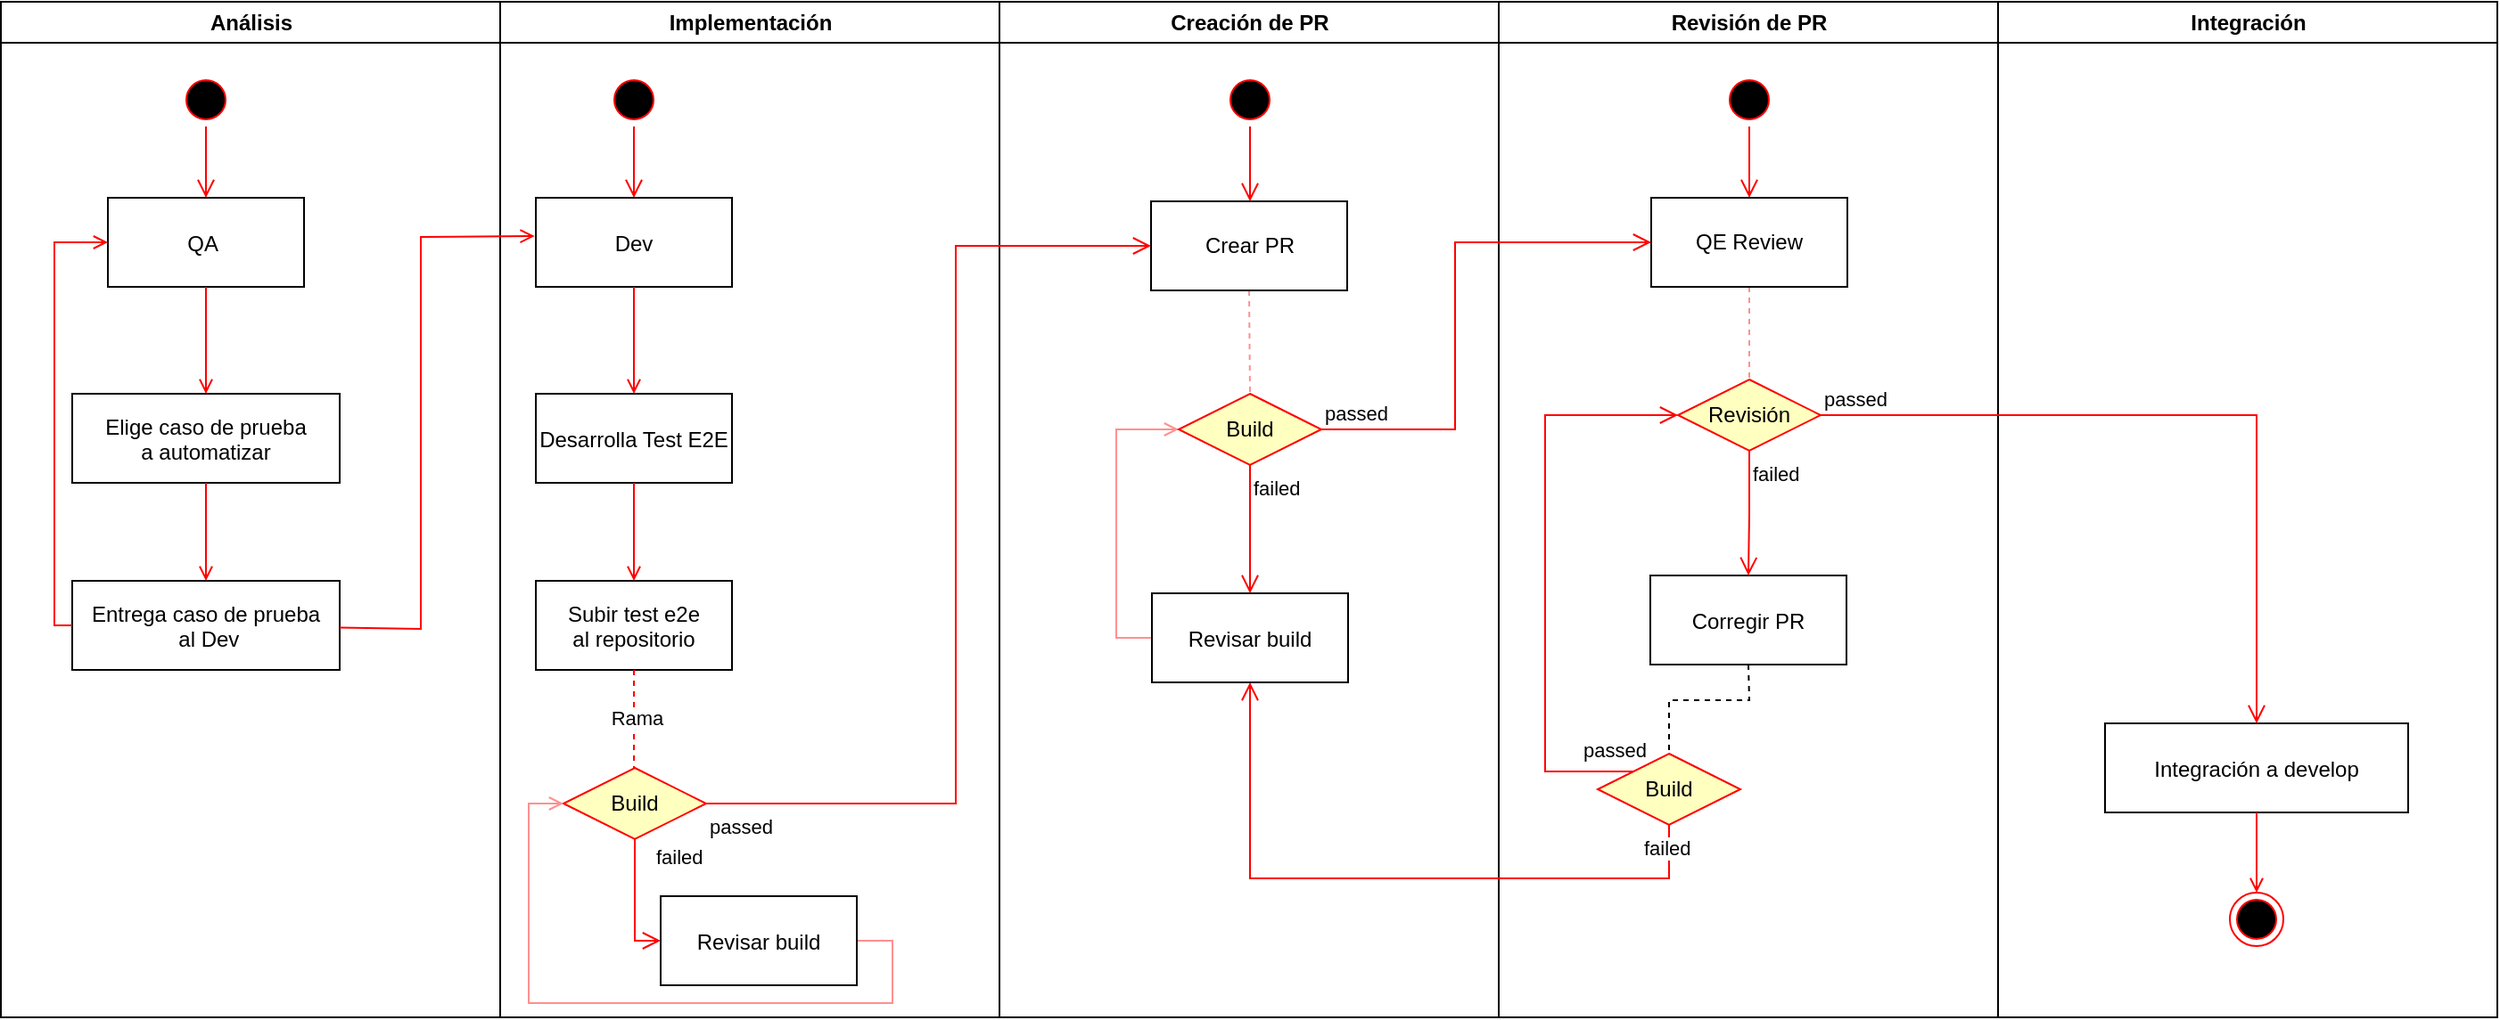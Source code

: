 <mxfile version="26.2.10">
  <diagram name="Page-1" id="e7e014a7-5840-1c2e-5031-d8a46d1fe8dd">
    <mxGraphModel dx="703" dy="417" grid="1" gridSize="10" guides="1" tooltips="1" connect="1" arrows="1" fold="1" page="1" pageScale="1" pageWidth="1169" pageHeight="826" background="none" math="0" shadow="0">
      <root>
        <mxCell id="0" />
        <mxCell id="1" parent="0" />
        <mxCell id="2" value="Análisis" style="swimlane;whiteSpace=wrap" parent="1" vertex="1">
          <mxGeometry x="164.5" y="128" width="280" height="570" as="geometry" />
        </mxCell>
        <mxCell id="5" value="" style="ellipse;shape=startState;fillColor=#000000;strokeColor=#ff0000;" parent="2" vertex="1">
          <mxGeometry x="100" y="40" width="30" height="30" as="geometry" />
        </mxCell>
        <mxCell id="6" value="" style="edgeStyle=elbowEdgeStyle;elbow=horizontal;verticalAlign=bottom;endArrow=open;endSize=8;strokeColor=#FF0000;endFill=1;rounded=0" parent="2" source="5" target="7" edge="1">
          <mxGeometry x="100" y="40" as="geometry">
            <mxPoint x="115" y="110" as="targetPoint" />
          </mxGeometry>
        </mxCell>
        <mxCell id="7" value="QA " style="" parent="2" vertex="1">
          <mxGeometry x="60" y="110" width="110" height="50" as="geometry" />
        </mxCell>
        <mxCell id="8" value="Elige caso de prueba&#xa;a automatizar" style="" parent="2" vertex="1">
          <mxGeometry x="40" y="220" width="150" height="50" as="geometry" />
        </mxCell>
        <mxCell id="9" value="" style="endArrow=open;strokeColor=#FF0000;endFill=1;rounded=0" parent="2" source="7" target="8" edge="1">
          <mxGeometry relative="1" as="geometry" />
        </mxCell>
        <mxCell id="10" value="Entrega caso de prueba&#xa; al Dev" style="" parent="2" vertex="1">
          <mxGeometry x="40" y="325" width="150" height="50" as="geometry" />
        </mxCell>
        <mxCell id="11" value="" style="endArrow=open;strokeColor=#FF0000;endFill=1;rounded=0" parent="2" source="8" target="10" edge="1">
          <mxGeometry relative="1" as="geometry" />
        </mxCell>
        <mxCell id="12" value="" style="edgeStyle=elbowEdgeStyle;elbow=horizontal;strokeColor=#FF0000;endArrow=open;endFill=1;rounded=0" parent="2" source="10" target="7" edge="1">
          <mxGeometry width="100" height="100" relative="1" as="geometry">
            <mxPoint x="160" y="290" as="sourcePoint" />
            <mxPoint x="260" y="190" as="targetPoint" />
            <Array as="points">
              <mxPoint x="30" y="250" />
            </Array>
          </mxGeometry>
        </mxCell>
        <mxCell id="3" value="Implementación" style="swimlane;whiteSpace=wrap" parent="1" vertex="1">
          <mxGeometry x="444.5" y="128" width="280" height="570" as="geometry" />
        </mxCell>
        <mxCell id="13" value="" style="ellipse;shape=startState;fillColor=#000000;strokeColor=#ff0000;" parent="3" vertex="1">
          <mxGeometry x="60" y="40" width="30" height="30" as="geometry" />
        </mxCell>
        <mxCell id="14" value="" style="edgeStyle=elbowEdgeStyle;elbow=horizontal;verticalAlign=bottom;endArrow=open;endSize=8;strokeColor=#FF0000;endFill=1;rounded=0" parent="3" source="13" target="15" edge="1">
          <mxGeometry x="40" y="20" as="geometry">
            <mxPoint x="55" y="90" as="targetPoint" />
          </mxGeometry>
        </mxCell>
        <mxCell id="15" value="Dev" style="" parent="3" vertex="1">
          <mxGeometry x="20" y="110" width="110" height="50" as="geometry" />
        </mxCell>
        <mxCell id="16" value="Desarrolla Test E2E" style="" parent="3" vertex="1">
          <mxGeometry x="20" y="220" width="110" height="50" as="geometry" />
        </mxCell>
        <mxCell id="17" value="" style="endArrow=open;strokeColor=#FF0000;endFill=1;rounded=0" parent="3" source="15" target="16" edge="1">
          <mxGeometry relative="1" as="geometry" />
        </mxCell>
        <mxCell id="18" value="Subir test e2e&#xa;al repositorio" style="" parent="3" vertex="1">
          <mxGeometry x="20" y="325" width="110" height="50" as="geometry" />
        </mxCell>
        <mxCell id="19" value="" style="endArrow=open;strokeColor=#FF0000;endFill=1;rounded=0" parent="3" source="16" target="18" edge="1">
          <mxGeometry relative="1" as="geometry" />
        </mxCell>
        <mxCell id="32" value="" style="endArrow=none;strokeColor=#FF0000;endFill=0;rounded=0;dashed=1;entryX=0.5;entryY=0;entryDx=0;entryDy=0;" parent="3" source="18" edge="1">
          <mxGeometry relative="1" as="geometry">
            <mxPoint x="75" y="432" as="targetPoint" />
          </mxGeometry>
        </mxCell>
        <mxCell id="yEFjHfxqGUTw6uSsKdyn-90" value="Rama" style="edgeLabel;html=1;align=center;verticalAlign=middle;resizable=0;points=[];" vertex="1" connectable="0" parent="32">
          <mxGeometry x="-0.044" y="1" relative="1" as="geometry">
            <mxPoint as="offset" />
          </mxGeometry>
        </mxCell>
        <mxCell id="yEFjHfxqGUTw6uSsKdyn-57" value="Build" style="rhombus;whiteSpace=wrap;html=1;fontColor=#000000;fillColor=#ffffc0;strokeColor=#ff0000;" vertex="1" parent="3">
          <mxGeometry x="35.5" y="430" width="80" height="40" as="geometry" />
        </mxCell>
        <mxCell id="yEFjHfxqGUTw6uSsKdyn-79" style="edgeStyle=orthogonalEdgeStyle;rounded=0;orthogonalLoop=1;jettySize=auto;html=1;exitX=1;exitY=0.5;exitDx=0;exitDy=0;entryX=0;entryY=0.5;entryDx=0;entryDy=0;endArrow=open;endFill=0;strokeColor=light-dark(#FF9090,#FF9090);" edge="1" parent="3" source="30" target="yEFjHfxqGUTw6uSsKdyn-57">
          <mxGeometry relative="1" as="geometry">
            <Array as="points">
              <mxPoint x="220" y="527" />
              <mxPoint x="220" y="562" />
              <mxPoint x="16" y="562" />
              <mxPoint x="16" y="450" />
            </Array>
          </mxGeometry>
        </mxCell>
        <mxCell id="30" value="Revisar build" style="" parent="3" vertex="1">
          <mxGeometry x="90" y="502" width="110" height="50" as="geometry" />
        </mxCell>
        <mxCell id="yEFjHfxqGUTw6uSsKdyn-58" value="failed" style="edgeStyle=orthogonalEdgeStyle;html=1;align=left;verticalAlign=bottom;endArrow=open;endSize=8;strokeColor=#ff0000;rounded=0;entryX=0;entryY=0.5;entryDx=0;entryDy=0;" edge="1" source="yEFjHfxqGUTw6uSsKdyn-57" parent="3" target="30">
          <mxGeometry x="-0.463" y="10" relative="1" as="geometry">
            <mxPoint x="65.5" y="542" as="targetPoint" />
            <Array as="points">
              <mxPoint x="76" y="527" />
            </Array>
            <mxPoint as="offset" />
          </mxGeometry>
        </mxCell>
        <mxCell id="4" value="Creación de PR" style="swimlane;whiteSpace=wrap" parent="1" vertex="1">
          <mxGeometry x="724.5" y="128" width="280" height="570" as="geometry" />
        </mxCell>
        <mxCell id="yEFjHfxqGUTw6uSsKdyn-77" style="edgeStyle=orthogonalEdgeStyle;rounded=0;orthogonalLoop=1;jettySize=auto;html=1;exitX=0;exitY=0.5;exitDx=0;exitDy=0;entryX=0;entryY=0.5;entryDx=0;entryDy=0;strokeColor=light-dark(#FF9090,#FF9090);endArrow=open;endFill=0;" edge="1" parent="4" source="33" target="yEFjHfxqGUTw6uSsKdyn-67">
          <mxGeometry relative="1" as="geometry" />
        </mxCell>
        <mxCell id="33" value="Revisar build" style="" parent="4" vertex="1">
          <mxGeometry x="85.5" y="332" width="110" height="50" as="geometry" />
        </mxCell>
        <mxCell id="yEFjHfxqGUTw6uSsKdyn-78" style="rounded=0;orthogonalLoop=1;jettySize=auto;html=1;exitX=0.5;exitY=1;exitDx=0;exitDy=0;entryX=0.5;entryY=0;entryDx=0;entryDy=0;endArrow=none;endFill=0;strokeColor=light-dark(#FF9090,#FF9090);dashed=1;startFill=0;" edge="1" parent="4" source="yEFjHfxqGUTw6uSsKdyn-63" target="yEFjHfxqGUTw6uSsKdyn-67">
          <mxGeometry relative="1" as="geometry" />
        </mxCell>
        <mxCell id="yEFjHfxqGUTw6uSsKdyn-63" value="Crear PR" style="html=1;whiteSpace=wrap;" vertex="1" parent="4">
          <mxGeometry x="85" y="112" width="110" height="50" as="geometry" />
        </mxCell>
        <mxCell id="yEFjHfxqGUTw6uSsKdyn-64" value="" style="ellipse;html=1;shape=startState;fillColor=#000000;strokeColor=#ff0000;" vertex="1" parent="4">
          <mxGeometry x="125.5" y="40" width="30" height="30" as="geometry" />
        </mxCell>
        <mxCell id="yEFjHfxqGUTw6uSsKdyn-65" value="" style="edgeStyle=orthogonalEdgeStyle;html=1;verticalAlign=bottom;endArrow=open;endSize=8;strokeColor=#ff0000;rounded=0;" edge="1" source="yEFjHfxqGUTw6uSsKdyn-64" parent="4">
          <mxGeometry relative="1" as="geometry">
            <mxPoint x="140.5" y="112" as="targetPoint" />
          </mxGeometry>
        </mxCell>
        <mxCell id="yEFjHfxqGUTw6uSsKdyn-67" value="Build" style="rhombus;whiteSpace=wrap;html=1;fontColor=#000000;fillColor=#ffffc0;strokeColor=#ff0000;" vertex="1" parent="4">
          <mxGeometry x="100.5" y="220" width="80" height="40" as="geometry" />
        </mxCell>
        <mxCell id="yEFjHfxqGUTw6uSsKdyn-69" value="failed" style="edgeStyle=orthogonalEdgeStyle;html=1;align=left;verticalAlign=top;endArrow=open;endSize=8;strokeColor=#ff0000;rounded=0;entryX=0.5;entryY=0;entryDx=0;entryDy=0;" edge="1" source="yEFjHfxqGUTw6uSsKdyn-67" parent="4" target="33">
          <mxGeometry x="-1" relative="1" as="geometry">
            <mxPoint x="140.5" y="320" as="targetPoint" />
          </mxGeometry>
        </mxCell>
        <mxCell id="20" value="" style="endArrow=open;strokeColor=#FF0000;endFill=1;rounded=0;entryX=-0.006;entryY=0.43;entryDx=0;entryDy=0;entryPerimeter=0;" parent="1" source="10" target="15" edge="1">
          <mxGeometry relative="1" as="geometry">
            <mxPoint x="430" y="505.625" as="targetPoint" />
            <Array as="points">
              <mxPoint x="400" y="480" />
              <mxPoint x="400" y="260" />
            </Array>
          </mxGeometry>
        </mxCell>
        <mxCell id="yEFjHfxqGUTw6uSsKdyn-41" value="Revisión de PR" style="swimlane;whiteSpace=wrap" vertex="1" parent="1">
          <mxGeometry x="1004.5" y="128" width="280" height="570" as="geometry" />
        </mxCell>
        <mxCell id="yEFjHfxqGUTw6uSsKdyn-88" style="rounded=0;orthogonalLoop=1;jettySize=auto;html=1;exitX=0.5;exitY=1;exitDx=0;exitDy=0;entryX=0.5;entryY=0;entryDx=0;entryDy=0;dashed=1;endArrow=none;startFill=0;strokeColor=light-dark(#000000,#FF9090);" edge="1" parent="yEFjHfxqGUTw6uSsKdyn-41" source="yEFjHfxqGUTw6uSsKdyn-42" target="yEFjHfxqGUTw6uSsKdyn-85">
          <mxGeometry relative="1" as="geometry">
            <Array as="points">
              <mxPoint x="140.5" y="392" />
              <mxPoint x="95.5" y="392" />
            </Array>
          </mxGeometry>
        </mxCell>
        <mxCell id="yEFjHfxqGUTw6uSsKdyn-42" value="Corregir PR" style="" vertex="1" parent="yEFjHfxqGUTw6uSsKdyn-41">
          <mxGeometry x="85" y="322" width="110" height="50" as="geometry" />
        </mxCell>
        <mxCell id="yEFjHfxqGUTw6uSsKdyn-73" value="" style="ellipse;html=1;shape=startState;fillColor=#000000;strokeColor=#ff0000;" vertex="1" parent="yEFjHfxqGUTw6uSsKdyn-41">
          <mxGeometry x="125.5" y="40" width="30" height="30" as="geometry" />
        </mxCell>
        <mxCell id="yEFjHfxqGUTw6uSsKdyn-74" value="" style="edgeStyle=orthogonalEdgeStyle;html=1;verticalAlign=bottom;endArrow=open;endSize=8;strokeColor=#ff0000;rounded=0;entryX=0.5;entryY=0;entryDx=0;entryDy=0;" edge="1" source="yEFjHfxqGUTw6uSsKdyn-73" parent="yEFjHfxqGUTw6uSsKdyn-41" target="yEFjHfxqGUTw6uSsKdyn-75">
          <mxGeometry relative="1" as="geometry">
            <mxPoint x="140.5" y="130" as="targetPoint" />
          </mxGeometry>
        </mxCell>
        <mxCell id="yEFjHfxqGUTw6uSsKdyn-83" style="edgeStyle=orthogonalEdgeStyle;rounded=0;orthogonalLoop=1;jettySize=auto;html=1;exitX=0.5;exitY=1;exitDx=0;exitDy=0;entryX=0.5;entryY=0;entryDx=0;entryDy=0;strokeColor=light-dark(#FF9090,#FF9090);endArrow=none;endFill=0;dashed=1;startFill=0;" edge="1" parent="yEFjHfxqGUTw6uSsKdyn-41" source="yEFjHfxqGUTw6uSsKdyn-75" target="yEFjHfxqGUTw6uSsKdyn-80">
          <mxGeometry relative="1" as="geometry" />
        </mxCell>
        <mxCell id="yEFjHfxqGUTw6uSsKdyn-75" value="QE Review" style="html=1;whiteSpace=wrap;" vertex="1" parent="yEFjHfxqGUTw6uSsKdyn-41">
          <mxGeometry x="85.5" y="110" width="110" height="50" as="geometry" />
        </mxCell>
        <mxCell id="yEFjHfxqGUTw6uSsKdyn-80" value="Revisión" style="rhombus;whiteSpace=wrap;html=1;fontColor=#000000;fillColor=#ffffc0;strokeColor=#ff0000;" vertex="1" parent="yEFjHfxqGUTw6uSsKdyn-41">
          <mxGeometry x="100.5" y="212" width="80" height="40" as="geometry" />
        </mxCell>
        <mxCell id="yEFjHfxqGUTw6uSsKdyn-82" value="failed" style="edgeStyle=orthogonalEdgeStyle;html=1;align=left;verticalAlign=top;endArrow=open;endSize=8;strokeColor=#ff0000;rounded=0;entryX=0.5;entryY=0;entryDx=0;entryDy=0;" edge="1" source="yEFjHfxqGUTw6uSsKdyn-80" parent="yEFjHfxqGUTw6uSsKdyn-41" target="yEFjHfxqGUTw6uSsKdyn-42">
          <mxGeometry x="-1" relative="1" as="geometry">
            <mxPoint x="140.5" y="312" as="targetPoint" />
          </mxGeometry>
        </mxCell>
        <mxCell id="yEFjHfxqGUTw6uSsKdyn-85" value="Build" style="rhombus;whiteSpace=wrap;html=1;fontColor=#000000;fillColor=#ffffc0;strokeColor=#ff0000;" vertex="1" parent="yEFjHfxqGUTw6uSsKdyn-41">
          <mxGeometry x="55.5" y="422" width="80" height="40" as="geometry" />
        </mxCell>
        <mxCell id="yEFjHfxqGUTw6uSsKdyn-86" value="passed" style="edgeStyle=orthogonalEdgeStyle;html=1;align=left;verticalAlign=bottom;endArrow=open;endSize=8;strokeColor=#FF0000;rounded=0;entryX=0;entryY=0.5;entryDx=0;entryDy=0;" edge="1" source="yEFjHfxqGUTw6uSsKdyn-85" parent="yEFjHfxqGUTw6uSsKdyn-41" target="yEFjHfxqGUTw6uSsKdyn-80">
          <mxGeometry x="-0.674" y="-19" relative="1" as="geometry">
            <mxPoint x="235.5" y="432" as="targetPoint" />
            <Array as="points">
              <mxPoint x="26" y="432" />
              <mxPoint x="26" y="232" />
            </Array>
            <mxPoint as="offset" />
          </mxGeometry>
        </mxCell>
        <mxCell id="yEFjHfxqGUTw6uSsKdyn-47" value="Integración" style="swimlane;whiteSpace=wrap" vertex="1" parent="1">
          <mxGeometry x="1284.5" y="128" width="280" height="570" as="geometry" />
        </mxCell>
        <mxCell id="yEFjHfxqGUTw6uSsKdyn-48" value="Integración a develop" style="" vertex="1" parent="yEFjHfxqGUTw6uSsKdyn-47">
          <mxGeometry x="60" y="405" width="170" height="50" as="geometry" />
        </mxCell>
        <mxCell id="yEFjHfxqGUTw6uSsKdyn-51" value="" style="ellipse;shape=endState;fillColor=#000000;strokeColor=#ff0000" vertex="1" parent="yEFjHfxqGUTw6uSsKdyn-47">
          <mxGeometry x="130" y="500" width="30" height="30" as="geometry" />
        </mxCell>
        <mxCell id="yEFjHfxqGUTw6uSsKdyn-52" value="" style="endArrow=open;strokeColor=#FF0000;endFill=1;rounded=0" edge="1" parent="yEFjHfxqGUTw6uSsKdyn-47" source="yEFjHfxqGUTw6uSsKdyn-48" target="yEFjHfxqGUTw6uSsKdyn-51">
          <mxGeometry relative="1" as="geometry" />
        </mxCell>
        <mxCell id="yEFjHfxqGUTw6uSsKdyn-59" value="passed" style="edgeStyle=orthogonalEdgeStyle;html=1;align=left;verticalAlign=top;endArrow=open;endSize=8;strokeColor=#ff0000;rounded=0;entryX=0;entryY=0.5;entryDx=0;entryDy=0;" edge="1" source="yEFjHfxqGUTw6uSsKdyn-57" parent="1" target="yEFjHfxqGUTw6uSsKdyn-63">
          <mxGeometry x="-1" relative="1" as="geometry">
            <mxPoint x="760" y="260" as="targetPoint" />
            <Array as="points">
              <mxPoint x="700" y="578" />
              <mxPoint x="700" y="265" />
            </Array>
            <mxPoint as="offset" />
          </mxGeometry>
        </mxCell>
        <mxCell id="yEFjHfxqGUTw6uSsKdyn-68" value="passed" style="edgeStyle=orthogonalEdgeStyle;html=1;align=left;verticalAlign=bottom;endArrow=open;endSize=8;strokeColor=#FF0000;rounded=0;entryX=0;entryY=0.5;entryDx=0;entryDy=0;" edge="1" source="yEFjHfxqGUTw6uSsKdyn-67" parent="1" target="yEFjHfxqGUTw6uSsKdyn-75">
          <mxGeometry x="-1" relative="1" as="geometry">
            <mxPoint x="1005" y="368" as="targetPoint" />
            <Array as="points">
              <mxPoint x="980" y="368" />
              <mxPoint x="980" y="263" />
            </Array>
          </mxGeometry>
        </mxCell>
        <mxCell id="yEFjHfxqGUTw6uSsKdyn-81" value="passed" style="edgeStyle=orthogonalEdgeStyle;html=1;align=left;verticalAlign=bottom;endArrow=open;endSize=8;strokeColor=#ff0000;rounded=0;entryX=0.5;entryY=0;entryDx=0;entryDy=0;" edge="1" source="yEFjHfxqGUTw6uSsKdyn-80" parent="1" target="yEFjHfxqGUTw6uSsKdyn-48">
          <mxGeometry x="-1" relative="1" as="geometry">
            <mxPoint x="1285" y="360" as="targetPoint" />
          </mxGeometry>
        </mxCell>
        <mxCell id="yEFjHfxqGUTw6uSsKdyn-87" value="failed" style="edgeStyle=orthogonalEdgeStyle;html=1;align=left;verticalAlign=top;endArrow=open;endSize=8;strokeColor=#ff0000;rounded=0;entryX=0.5;entryY=1;entryDx=0;entryDy=0;" edge="1" source="yEFjHfxqGUTw6uSsKdyn-85" parent="1" target="33">
          <mxGeometry x="-0.755" y="-30" relative="1" as="geometry">
            <mxPoint x="1100" y="640" as="targetPoint" />
            <Array as="points">
              <mxPoint x="1100" y="620" />
              <mxPoint x="865" y="620" />
            </Array>
            <mxPoint as="offset" />
          </mxGeometry>
        </mxCell>
      </root>
    </mxGraphModel>
  </diagram>
</mxfile>
